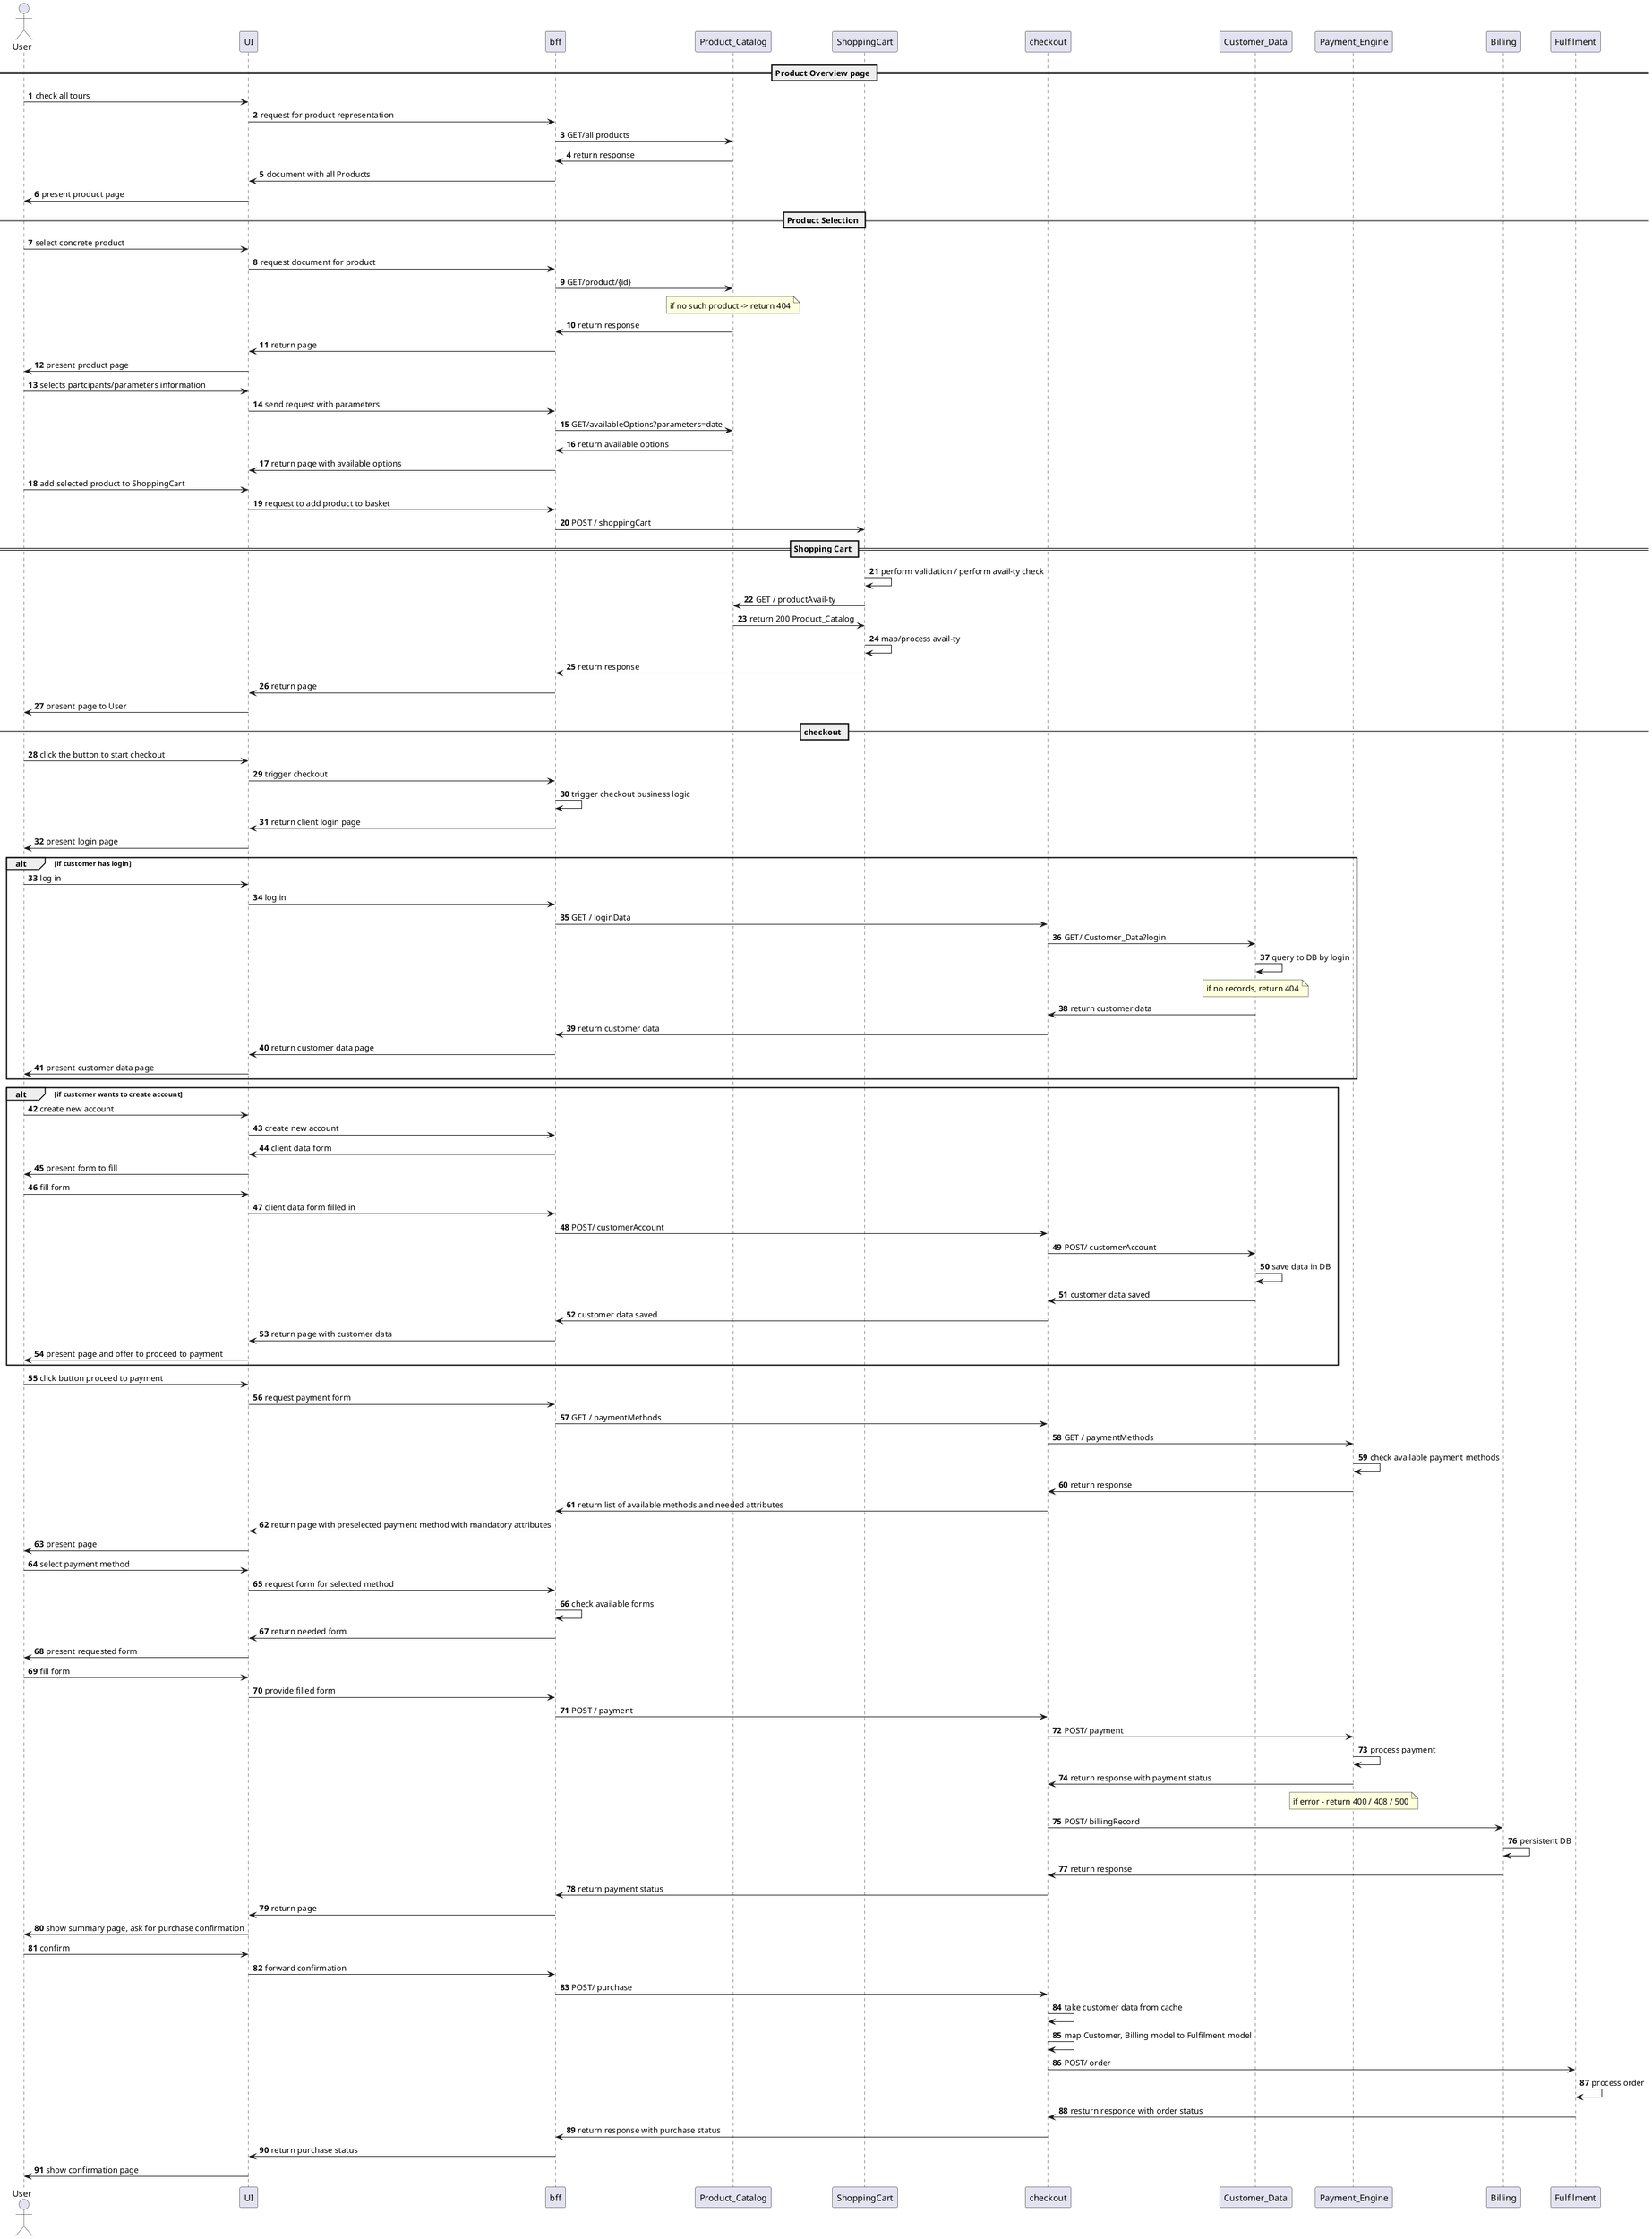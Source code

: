 @startuml
autonumber
Actor User
participant UI
participant bff
participant Product_Catalog
participant ShoppingCart
participant checkout
participant Customer_Data
participant Payment_Engine
participant Billing
participant Fulfilment

== Product Overview page ==
User -> UI: check all tours
UI -> bff: request for product representation
bff -> Product_Catalog: GET/all products
Product_Catalog -> bff: return response
bff -> UI: document with all Products
UI -> User: present product page

== Product Selection ==
User -> UI: select concrete product
UI -> bff: request document for product
bff -> Product_Catalog: GET/product/{id}
note over Product_Catalog
if no such product -> return 404
end note
Product_Catalog -> bff: return response
bff -> UI: return page
UI -> User: present product page
User -> UI: selects partcipants/parameters information
UI -> bff: send request with parameters
bff -> Product_Catalog: GET/availableOptions?parameters=date
Product_Catalog -> bff: return available options
bff -> UI: return page with available options
User -> UI: add selected product to ShoppingCart
UI -> bff: request to add product to basket
bff -> ShoppingCart: POST / shoppingCart

== Shopping Cart ==
ShoppingCart -> ShoppingCart: perform validation / perform avail-ty check
ShoppingCart -> Product_Catalog: GET / productAvail-ty
Product_Catalog -> ShoppingCart: return 200 Product_Catalog
ShoppingCart -> ShoppingCart: map/process avail-ty
ShoppingCart -> bff: return response
bff -> UI: return page
UI -> User: present page to User

== checkout ==
User -> UI: click the button to start checkout
UI -> bff: trigger checkout
bff -> bff: trigger checkout business logic
bff -> UI: return client login page
UI -> User: present login page
alt if customer has login
User -> UI: log in
UI -> bff: log in
bff -> checkout: GET / loginData
checkout -> Customer_Data: GET/ Customer_Data?login
Customer_Data -> Customer_Data: query to DB by login
note over Customer_Data: if no records, return 404
Customer_Data -> checkout: return customer data
checkout -> bff: return customer data
bff -> UI: return customer data page
UI -> User: present customer data page
end
alt if customer wants to create account
User -> UI: create new account
UI -> bff: create new account
bff -> UI: client data form
UI -> User: present form to fill
User -> UI: fill form
UI -> bff: client data form filled in
bff -> checkout: POST/ customerAccount
checkout -> Customer_Data: POST/ customerAccount
Customer_Data -> Customer_Data: save data in DB
Customer_Data -> checkout: customer data saved
checkout -> bff: customer data saved
bff -> UI: return page with customer data
UI -> User: present page and offer to proceed to payment
end
User -> UI: click button proceed to payment
UI -> bff: request payment form
bff -> checkout: GET / paymentMethods
checkout -> Payment_Engine: GET / paymentMethods
Payment_Engine -> Payment_Engine: check available payment methods
Payment_Engine -> checkout: return response
checkout -> bff: return list of available methods and needed attributes
bff -> UI: return page with preselected payment method with mandatory attributes
UI -> User: present page
User -> UI: select payment method
UI -> bff: request form for selected method
bff -> bff: check available forms
bff -> UI: return needed form
UI -> User: present requested form
User -> UI: fill form
UI -> bff: provide filled form
bff -> checkout: POST / payment
checkout -> Payment_Engine: POST/ payment
Payment_Engine -> Payment_Engine: process payment
Payment_Engine -> checkout: return response with payment status
note over Payment_Engine: if error - return 400 / 408 / 500
checkout -> Billing: POST/ billingRecord
Billing -> Billing: persistent DB
Billing -> checkout: return response
checkout -> bff: return payment status
bff -> UI: return page
UI -> User: show summary page, ask for purchase confirmation
User -> UI: confirm
UI -> bff: forward confirmation
bff -> checkout: POST/ purchase
checkout -> checkout: take customer data from cache
checkout -> checkout: map Customer, Billing model to Fulfilment model
checkout -> Fulfilment: POST/ order
Fulfilment -> Fulfilment: process order
Fulfilment -> checkout: resturn responce with order status
checkout -> bff: return response with purchase status
bff -> UI: return purchase status
UI -> User: show confirmation page




@enduml